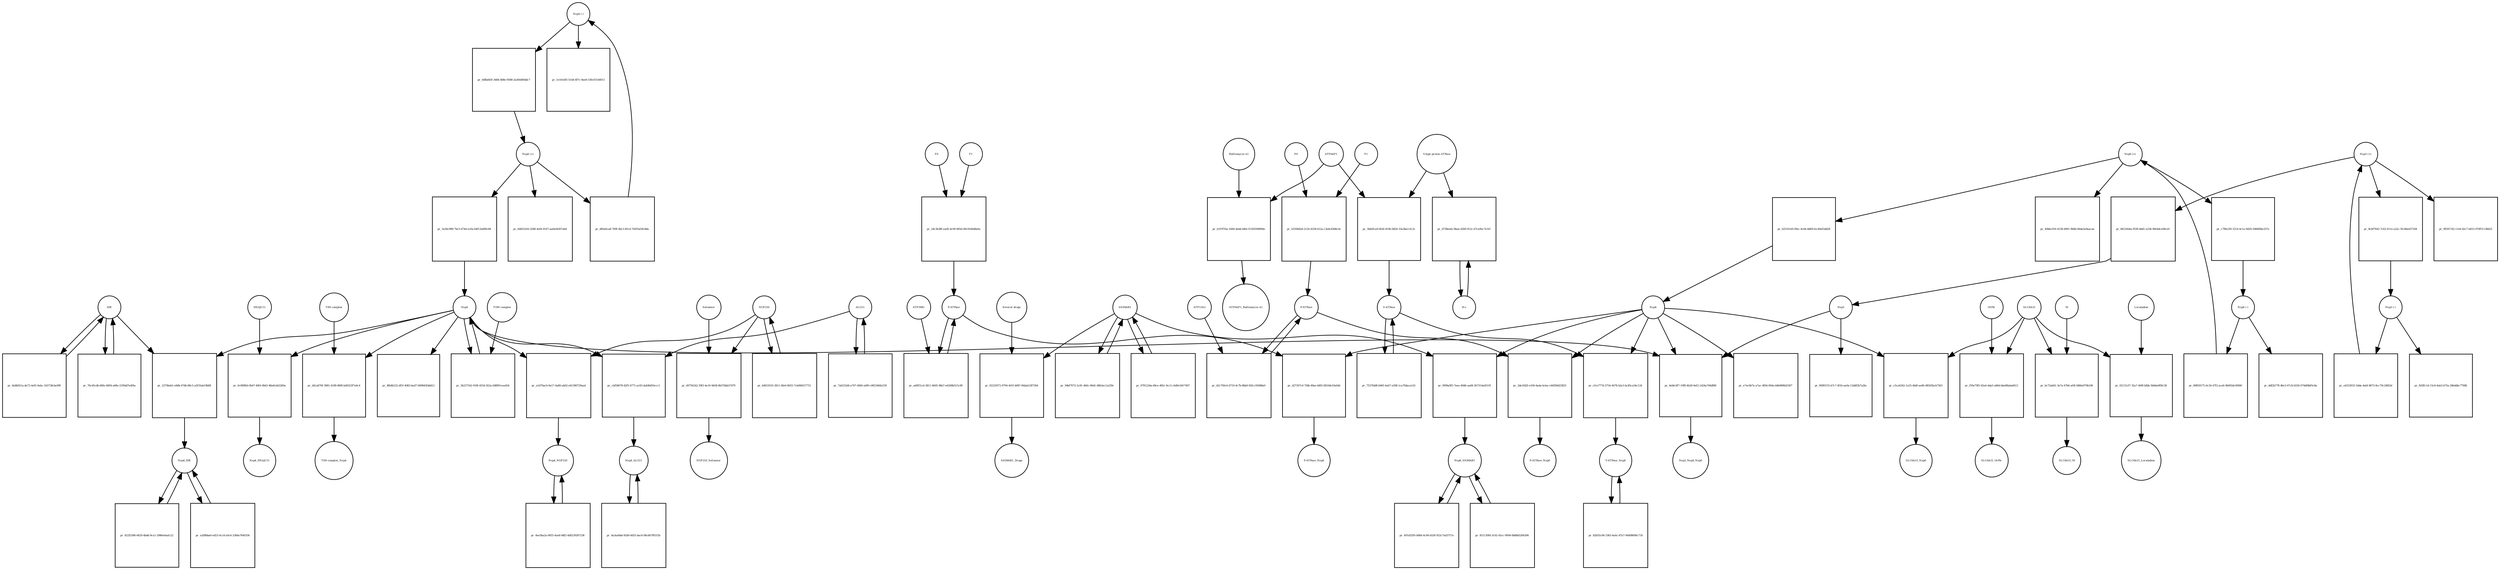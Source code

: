 strict digraph  {
"Nsp4 (-)" [annotation=urn_miriam_pubmed_32353859, bipartite=0, cls="nucleic acid feature", fontsize=4, label="Nsp4 (-)", shape=circle];
"pr_0dfbd45f-3484-468e-9588-2a3644f0ddc7" [annotation="", bipartite=1, cls=process, fontsize=4, label="pr_0dfbd45f-3484-468e-9588-2a3644f0ddc7", shape=square];
"Nsp4 (+)" [annotation=urn_miriam_pubmed_32353859, bipartite=0, cls="nucleic acid feature", fontsize=4, label="Nsp4 (+)", shape=circle];
"pr_5a56c989-7bc5-474d-a10a-b4f13a690c84" [annotation="", bipartite=1, cls=process, fontsize=4, label="pr_5a56c989-7bc5-474d-a10a-b4f13a690c84", shape=square];
Nsp4 [annotation="urn_miriam_ncbiprotein_BCD58761|urn_miriam_taxonomy_2697049", bipartite=0, cls=macromolecule, fontsize=4, label=Nsp4, shape=circle];
"pr_8fb4b232-df1f-4083-bed7-669845fddd12" [annotation="", bipartite=1, cls=process, fontsize=4, label="pr_8fb4b232-df1f-4083-bed7-669845fddd12", shape=square];
"pr_64651d16-2586-4ef4-9147-aa0a04307a6d" [annotation="", bipartite=1, cls=process, fontsize=4, label="pr_64651d16-2586-4ef4-9147-aa0a04307a6d", shape=square];
"pr_2270beb1-e8db-47db-88c5-a5f35ab19b88" [annotation="", bipartite=1, cls=process, fontsize=4, label="pr_2270beb1-e8db-47db-88c5-a5f35ab19b88", shape=square];
IDE [annotation="urn_miriam_uniprot_P14735|urn_miriam_pubmed_32353859|urn_miriam_doi_10.1210%2Fmend-4-8-1125|urn_miriam_taxonomy_10116", bipartite=0, cls=macromolecule, fontsize=4, label=IDE, shape=circle];
Nsp4_IDE [annotation="", bipartite=0, cls=complex, fontsize=4, label=Nsp4_IDE, shape=circle];
"pr_a2d9bba0-ed53-4c1d-a0c6-236be7640336" [annotation="", bipartite=1, cls=process, fontsize=4, label="pr_a2d9bba0-ed53-4c1d-a0c6-236be7640336", shape=square];
"pr_a1d70ac6-9a17-4a80-ab02-e61380729aad" [annotation="", bipartite=1, cls=process, fontsize=4, label="pr_a1d70ac6-9a17-4a80-ab02-e61380729aad", shape=square];
NUP210 [annotation="urn_miriam_uniprot_Q8TEM1|urn_miriam_pubmed_14517331", bipartite=0, cls=macromolecule, fontsize=4, label=NUP210, shape=circle];
Nsp4_NUP210 [annotation=urn_miriam_pubmed_14517331, bipartite=0, cls=complex, fontsize=4, label=Nsp4_NUP210, shape=circle];
"pr_822f2586-6429-4bdd-9ca1-2986e0aafc22" [annotation="", bipartite=1, cls=process, fontsize=4, label="pr_822f2586-6429-4bdd-9ca1-2986e0aafc22", shape=square];
"pr_0c6f0fb0-0b47-46f4-9b63-48a8cb42260a" [annotation="", bipartite=1, cls=process, fontsize=4, label="pr_0c6f0fb0-0b47-46f4-9b63-48a8cb42260a", shape=square];
DNAJC11 [annotation="urn_miriam_uniprot_Q9NVH1|urn_miriam_pubmed_32353859|urn_miriam_pubmed_25997101", bipartite=0, cls=macromolecule, fontsize=4, label=DNAJC11, shape=circle];
Nsp4_DNAJC11 [annotation="urn_miriam_pubmed_25997101|urn_miriam_pubmed_32353859", bipartite=0, cls=complex, fontsize=4, label=Nsp4_DNAJC11, shape=circle];
"pr_4ee5ba2a-0655-4ae8-9df2-4d0239287236" [annotation="", bipartite=1, cls=process, fontsize=4, label="pr_4ee5ba2a-0655-4ae8-9df2-4d0239287236", shape=square];
"pr_cbf58678-d2f5-4771-ac83-dafd6d50ccc1" [annotation="", bipartite=1, cls=process, fontsize=4, label="pr_cbf58678-d2f5-4771-ac83-dafd6d50ccc1", shape=square];
ALG11 [annotation="urn_miriam_uniprot_Q2TAA5|urn_miriam_pubmed_20080937", bipartite=0, cls=macromolecule, fontsize=4, label=ALG11, shape=circle];
Nsp4_ALG11 [annotation=urn_miriam_pubmed_20080937, bipartite=0, cls=complex, fontsize=4, label=Nsp4_ALG11, shape=circle];
"pr_d85a6ca8-709f-4bc3-85cd-7d393a59c8da" [annotation="", bipartite=1, cls=process, fontsize=4, label="pr_d85a6ca8-709f-4bc3-85cd-7d393a59c8da", shape=square];
"pr_1e10cbf5-5144-4f7c-9ae6-530cf3144913" [annotation="", bipartite=1, cls=process, fontsize=4, label="pr_1e10cbf5-5144-4f7c-9ae6-530cf3144913", shape=square];
"Nsp6 (-)" [annotation=urn_miriam_pubmed_32353859, bipartite=0, cls="nucleic acid feature", fontsize=4, label="Nsp6 (-)", shape=circle];
"pr_89859175-0c34-47f2-ace6-9b092dc9f480" [annotation="", bipartite=1, cls=process, fontsize=4, label="pr_89859175-0c34-47f2-ace6-9b092dc9f480", shape=square];
"Nsp6 (+)" [annotation=urn_miriam_pubmed_32353859, bipartite=0, cls="nucleic acid feature", fontsize=4, label="Nsp6 (+)", shape=circle];
"pr_625101d5-f9ec-4c64-8d69-fec40ef2dd28" [annotation="", bipartite=1, cls=process, fontsize=4, label="pr_625101d5-f9ec-4c64-8d69-fec40ef2dd28", shape=square];
Nsp6 [annotation="urn_miriam_taxonomy_2697049|urn_miriam_pubmed_32353859", bipartite=0, cls=macromolecule, fontsize=4, label=Nsp6, shape=circle];
"pr_e7ec6b7a-a7ac-4f04-904a-b6b9896d3307" [annotation="", bipartite=1, cls=process, fontsize=4, label="pr_e7ec6b7a-a7ac-4f04-904a-b6b9896d3307", shape=square];
"pr_40bbc916-4138-4961-9b8b-06da5a9aacae" [annotation="", bipartite=1, cls=process, fontsize=4, label="pr_40bbc916-4138-4961-9b8b-06da5a9aacae", shape=square];
"pr_d27307c0-7fdb-49ae-b8f3-0810dc03af4d" [annotation="", bipartite=1, cls=process, fontsize=4, label="pr_d27307c0-7fdb-49ae-b8f3-0810dc03af4d", shape=square];
"F-ATPase" [annotation=urn_miriam_uniprot_O75964, bipartite=0, cls=complex, fontsize=4, label="F-ATPase", shape=circle];
"F-ATPase_Nsp6" [annotation="", bipartite=0, cls=complex, fontsize=4, label="F-ATPase_Nsp6", shape=circle];
"pr_3de1fd2f-e100-4ada-bcba-c44958d23825" [annotation="", bipartite=1, cls=process, fontsize=4, label="pr_3de1fd2f-e100-4ada-bcba-c44958d23825", shape=square];
"P-ATPase" [annotation="", bipartite=0, cls=complex, fontsize=4, label="P-ATPase", shape=circle];
"P-ATPase_Nsp6" [annotation="", bipartite=0, cls=complex, fontsize=4, label="P-ATPase_Nsp6", shape=circle];
"pr_f999a9f5-7eee-49d6-aa68-3b7314ed5191" [annotation="", bipartite=1, cls=process, fontsize=4, label="pr_f999a9f5-7eee-49d6-aa68-3b7314ed5191", shape=square];
SIGMAR1 [annotation="urn_miriam_uniprot_Q99720|urn_miriam_doi_10.1074%2Fjbc.272.43.27107|urn_miriam_pubmed_32353859|urn_miriam_pubmed_10406945", bipartite=0, cls=macromolecule, fontsize=4, label=SIGMAR1, shape=circle];
Nsp6_SIGMAR1 [annotation=urn_miriam_pubmed_10406945, bipartite=0, cls=complex, fontsize=4, label=Nsp6_SIGMAR1, shape=circle];
"pr_851130fd-3c92-45cc-9094-6b88d5266306" [annotation="", bipartite=1, cls=process, fontsize=4, label="pr_851130fd-3c92-45cc-9094-6b88d5266306", shape=square];
"pr_cfce777d-5754-4478-b2e3-bc85ca54c124" [annotation="", bipartite=1, cls=process, fontsize=4, label="pr_cfce777d-5754-4478-b2e3-bc85ca54c124", shape=square];
"V-ATPase" [annotation=urn_miriam_uniprot_Q15904, bipartite=0, cls=complex, fontsize=4, label="V-ATPase", shape=circle];
"V-ATPase_Nsp6" [annotation=urn_miriam_uniprot_Q15904, bipartite=0, cls=complex, fontsize=4, label="V-ATPase_Nsp6", shape=circle];
"pr_c78fe291-f214-4c1a-9d29-5066f6be337e" [annotation="", bipartite=1, cls=process, fontsize=4, label="pr_c78fe291-f214-4c1a-9d29-5066f6be337e", shape=square];
"pr_ddf2b778-4bc5-47c8-b556-074d68bf5c8a" [annotation="", bipartite=1, cls=process, fontsize=4, label="pr_ddf2b778-4bc5-47c8-b556-074d68bf5c8a", shape=square];
"pr_d41a876f-3981-4189-86f8-bd5023f7a4c4" [annotation="", bipartite=1, cls=process, fontsize=4, label="pr_d41a876f-3981-4189-86f8-bd5023f7a4c4", shape=square];
"TIM complex" [annotation="", bipartite=0, cls=complex, fontsize=4, label="TIM complex", shape=circle];
"TIM complex_Nsp4" [annotation=urn_miriam_pubmed_32353859, bipartite=0, cls=complex, fontsize=4, label="TIM complex_Nsp4", shape=circle];
"pr_8a8b921a-de72-4ef5-9abc-1b5738cbe99f" [annotation="", bipartite=1, cls=process, fontsize=4, label="pr_8a8b921a-de72-4ef5-9abc-1b5738cbe99f", shape=square];
"Nsp3 (-)" [annotation=urn_miriam_pubmed_32353859, bipartite=0, cls="nucleic acid feature", fontsize=4, label="Nsp3 (-)", shape=circle];
"pr_e4333033-5dde-4ebf-8673-8cc79c24f62d" [annotation="", bipartite=1, cls=process, fontsize=4, label="pr_e4333033-5dde-4ebf-8673-8cc79c24f62d", shape=square];
"Nsp3 (+)" [annotation=urn_miriam_pubmed_32353859, bipartite=0, cls="nucleic acid feature", fontsize=4, label="Nsp3 (+)", shape=circle];
"pr_8cbf7642-7c62-411e-a22c-5fc48a437204" [annotation="", bipartite=1, cls=process, fontsize=4, label="pr_8cbf7642-7c62-411e-a22c-5fc48a437204", shape=square];
"pr_86120e6a-f039-4dd1-a236-90e6dce96ce0" [annotation="", bipartite=1, cls=process, fontsize=4, label="pr_86120e6a-f039-4dd1-a236-90e6dce96ce0", shape=square];
Nsp3 [annotation="urn_miriam_taxonomy_2697049|urn_miriam_pubmed_32353859", bipartite=0, cls=macromolecule, fontsize=4, label=Nsp3, shape=circle];
"pr_fb5ffc1d-15c8-4ab3-b75a-28b4dbc7768b" [annotation="", bipartite=1, cls=process, fontsize=4, label="pr_fb5ffc1d-15c8-4ab3-b75a-28b4dbc7768b", shape=square];
"pr_9f5917d2-11e6-42c7-b815-070f51138d25" [annotation="", bipartite=1, cls=process, fontsize=4, label="pr_9f5917d2-11e6-42c7-b815-070f51138d25", shape=square];
"pr_f60f0155-b7c7-4f1b-ae0a-12ddf2b7a2bc" [annotation="", bipartite=1, cls=process, fontsize=4, label="pr_f60f0155-b7c7-4f1b-ae0a-12ddf2b7a2bc", shape=square];
"pr_4ebfc6f7-19f8-4b28-9ef2-1d24a704df88" [annotation="", bipartite=1, cls=process, fontsize=4, label="pr_4ebfc6f7-19f8-4b28-9ef2-1d24a704df88", shape=square];
Nsp3_Nsp4_Nsp6 [annotation="urn_miriam_pubmed_32353859|urn_miriam_pubmed_29128390|urn_miriam_doi_10.1016%2Fj.virol.2017.07.019|urn_miriam_taxonomy_694009", bipartite=0, cls=complex, fontsize=4, label=Nsp3_Nsp4_Nsp6, shape=circle];
"pr_49756242-59f3-4e10-9d38-8b57bbb37d79" [annotation="", bipartite=1, cls=process, fontsize=4, label="pr_49756242-59f3-4e10-9d38-8b57bbb37d79", shape=square];
Selinexor [annotation=urn_miriam_pubmed_32353859, bipartite=0, cls="simple chemical", fontsize=4, label=Selinexor, shape=circle];
NUP210_Selinexor [annotation=urn_miriam_pubmed_32353859, bipartite=0, cls=complex, fontsize=4, label=NUP210_Selinexor, shape=circle];
"pr_c5ca0242-1e25-4bdf-ae66-08565bcb7363" [annotation="", bipartite=1, cls=process, fontsize=4, label="pr_c5ca0242-1e25-4bdf-ae66-08565bcb7363", shape=square];
SLC6A15 [annotation="urn_miriam_pubmed_32353859|urn_miriam_uniprot_Q8IY34", bipartite=0, cls=macromolecule, fontsize=4, label=SLC6A15, shape=circle];
SLC6A15_Nsp6 [annotation=urn_miriam_pubmed_32353859, bipartite=0, cls=complex, fontsize=4, label=SLC6A15_Nsp6, shape=circle];
"pr_f59e79f5-65a4-4da5-a86d-bbe88aba6613" [annotation="", bipartite=1, cls=process, fontsize=4, label="pr_f59e79f5-65a4-4da5-a86d-bbe88aba6613", shape=square];
Orf9c [annotation=urn_miriam_taxonomy_2697049, bipartite=0, cls=macromolecule, fontsize=4, label=Orf9c, shape=circle];
SLC6A15_Orf9c [annotation=urn_miriam_pubmed_32353859, bipartite=0, cls=complex, fontsize=4, label=SLC6A15_Orf9c, shape=circle];
"pr_bc72ab61-3e7a-47b6-af4f-fd86a970b186" [annotation="", bipartite=1, cls=process, fontsize=4, label="pr_bc72ab61-3e7a-47b6-af4f-fd86a970b186", shape=square];
M [annotation=urn_miriam_taxonomy_2697049, bipartite=0, cls=macromolecule, fontsize=4, label=M, shape=circle];
SLC6A15_M [annotation=urn_miriam_pubmed_32353859, bipartite=0, cls=complex, fontsize=4, label=SLC6A15_M, shape=circle];
"pr_02115cf7-32a7-460f-bfbb-5b8de0f0fc58" [annotation="", bipartite=1, cls=process, fontsize=4, label="pr_02115cf7-32a7-460f-bfbb-5b8de0f0fc58", shape=square];
Loratadine [annotation=urn_miriam_pubmed_123134323, bipartite=0, cls="simple chemical", fontsize=4, label=Loratadine, shape=circle];
SLC6A15_Loratadine [annotation="", bipartite=0, cls=complex, fontsize=4, label=SLC6A15_Loratadine, shape=circle];
ATP6AP1 [annotation="urn_miriam_uniprot_Q15904|urn_miriam_pubmed_27231034", bipartite=0, cls=macromolecule, fontsize=4, label=ATP6AP1, shape=circle];
"pr_b197f35a-1684-4a6d-b4fe-f1505598994e" [annotation="", bipartite=1, cls=process, fontsize=4, label="pr_b197f35a-1684-4a6d-b4fe-f1505598994e", shape=square];
"Bafilomycin A1" [annotation="", bipartite=0, cls="simple chemical", fontsize=4, label="Bafilomycin A1", shape=circle];
"ATP6AP1_Bafilomycin A1" [annotation="", bipartite=0, cls=complex, fontsize=4, label="ATP6AP1_Bafilomycin A1", shape=circle];
"Several drugs" [annotation="", bipartite=0, cls="simple chemical", fontsize=4, label="Several drugs", shape=circle];
"pr_92225972-9794-401f-b987-f6dab1287304" [annotation="", bipartite=1, cls=process, fontsize=4, label="pr_92225972-9794-401f-b987-f6dab1287304", shape=square];
SIGMAR1_Drugs [annotation=urn_miriam_pubmed_32353859, bipartite=0, cls=complex, fontsize=4, label=SIGMAR1_Drugs, shape=circle];
"pr_3b227542-918f-4554-922a-0df891cea434" [annotation="", bipartite=1, cls=process, fontsize=4, label="pr_3b227542-918f-4554-922a-0df891cea434", shape=square];
"TOM complex" [annotation="", bipartite=0, cls=complex, fontsize=4, label="TOM complex", shape=circle];
ATP13A3 [annotation=urn_miriam_uniprot_Q9H7F0, bipartite=0, cls=macromolecule, fontsize=4, label=ATP13A3, shape=circle];
"pr_d2c700c4-6719-4c7b-8bb9-92fcc93088a0" [annotation="", bipartite=1, cls=process, fontsize=4, label="pr_d2c700c4-6719-4c7b-8bb9-92fcc93088a0", shape=square];
P1 [annotation="", bipartite=0, cls=complex, fontsize=4, label=P1, shape=circle];
"pr_0335b82d-2124-4258-b12a-c3ebc8366c4c" [annotation="", bipartite=1, cls=process, fontsize=4, label="pr_0335b82d-2124-4258-b12a-c3ebc8366c4c", shape=square];
P0 [annotation="", bipartite=0, cls=complex, fontsize=4, label=P0, shape=circle];
"pr_6d019103-3811-4fe0-8055-7cb084537731" [annotation="", bipartite=1, cls=process, fontsize=4, label="pr_6d019103-3811-4fe0-8055-7cb084537731", shape=square];
"pr_76cd5cdb-86fa-4804-a68e-21f0dd7e4f4a" [annotation="", bipartite=1, cls=process, fontsize=4, label="pr_76cd5cdb-86fa-4804-a68e-21f0dd7e4f4a", shape=square];
"pr_94bf7072-2c81-460c-86d1-68b3ec1a239c" [annotation="", bipartite=1, cls=process, fontsize=4, label="pr_94bf7072-2c81-460c-86d1-68b3ec1a239c", shape=square];
"pr_978123da-d9ce-4fb1-9cc5-c6d9c0d17407" [annotation="", bipartite=1, cls=process, fontsize=4, label="pr_978123da-d9ce-4fb1-9cc5-c6d9c0d17407", shape=square];
"pr_491d3295-b684-4c94-b526-952c7ad3757a" [annotation="", bipartite=1, cls=process, fontsize=4, label="pr_491d3295-b684-4c94-b526-952c7ad3757a", shape=square];
"pr_4a3aa6bd-92d9-4d55-bac6-08cd67f8315b" [annotation="", bipartite=1, cls=process, fontsize=4, label="pr_4a3aa6bd-92d9-4d55-bac6-08cd67f8315b", shape=square];
"pr_7a6232d4-a767-49d5-a6f9-c805346fa539" [annotation="", bipartite=1, cls=process, fontsize=4, label="pr_7a6232d4-a767-49d5-a6f9-c805346fa539", shape=square];
"H+" [annotation="urn_miriam_obo.chebi_CHEBI%3A15378", bipartite=0, cls="simple chemical", fontsize=4, label="H+", shape=circle];
"pr_d738eafa-9bae-4200-912c-67ca9ec7e31f" [annotation="", bipartite=1, cls=process, fontsize=4, label="pr_d738eafa-9bae-4200-912c-67ca9ec7e31f", shape=square];
"V-type proton ATPase" [annotation="urn_miriam_obo.go_GO%3A0046611", bipartite=0, cls=complex, fontsize=4, label="V-type proton ATPase", shape=circle];
"pr_5bb5fca9-0fa9-410b-9d24-33a3beccfc2c" [annotation="", bipartite=1, cls=process, fontsize=4, label="pr_5bb5fca9-0fa9-410b-9d24-33a3beccfc2c", shape=square];
"pr_7537fdd8-b945-4a67-a598-1ca70daca141" [annotation="", bipartite=1, cls=process, fontsize=4, label="pr_7537fdd8-b945-4a67-a598-1ca70daca141", shape=square];
"pr_82b55c06-3363-4a4c-87a7-94408606c718" [annotation="", bipartite=1, cls=process, fontsize=4, label="pr_82b55c06-3363-4a4c-87a7-94408606c718", shape=square];
ATP5MG [annotation=urn_miriam_uniprot_O75964, bipartite=0, cls=macromolecule, fontsize=4, label=ATP5MG, shape=circle];
"pr_ad0f51cd-3811-4605-9bb7-e6208b515c99" [annotation="", bipartite=1, cls=process, fontsize=4, label="pr_ad0f51cd-3811-4605-9bb7-e6208b515c99", shape=square];
F1 [annotation="", bipartite=0, cls=complex, fontsize=4, label=F1, shape=circle];
"pr_24c3b38f-ead5-4c09-965d-00c9166d6e6a" [annotation="", bipartite=1, cls=process, fontsize=4, label="pr_24c3b38f-ead5-4c09-965d-00c9166d6e6a", shape=square];
F0 [annotation="", bipartite=0, cls=complex, fontsize=4, label=F0, shape=circle];
"Nsp4 (-)" -> "pr_0dfbd45f-3484-468e-9588-2a3644f0ddc7"  [annotation="", interaction_type=consumption];
"Nsp4 (-)" -> "pr_1e10cbf5-5144-4f7c-9ae6-530cf3144913"  [annotation="", interaction_type=consumption];
"pr_0dfbd45f-3484-468e-9588-2a3644f0ddc7" -> "Nsp4 (+)"  [annotation="", interaction_type=production];
"Nsp4 (+)" -> "pr_5a56c989-7bc5-474d-a10a-b4f13a690c84"  [annotation="", interaction_type=consumption];
"Nsp4 (+)" -> "pr_64651d16-2586-4ef4-9147-aa0a04307a6d"  [annotation="", interaction_type=consumption];
"Nsp4 (+)" -> "pr_d85a6ca8-709f-4bc3-85cd-7d393a59c8da"  [annotation="", interaction_type=consumption];
"pr_5a56c989-7bc5-474d-a10a-b4f13a690c84" -> Nsp4  [annotation="", interaction_type=production];
Nsp4 -> "pr_8fb4b232-df1f-4083-bed7-669845fddd12"  [annotation="", interaction_type=consumption];
Nsp4 -> "pr_2270beb1-e8db-47db-88c5-a5f35ab19b88"  [annotation="", interaction_type=consumption];
Nsp4 -> "pr_a1d70ac6-9a17-4a80-ab02-e61380729aad"  [annotation="", interaction_type=consumption];
Nsp4 -> "pr_0c6f0fb0-0b47-46f4-9b63-48a8cb42260a"  [annotation="", interaction_type=consumption];
Nsp4 -> "pr_cbf58678-d2f5-4771-ac83-dafd6d50ccc1"  [annotation="", interaction_type=consumption];
Nsp4 -> "pr_d41a876f-3981-4189-86f8-bd5023f7a4c4"  [annotation="", interaction_type=consumption];
Nsp4 -> "pr_4ebfc6f7-19f8-4b28-9ef2-1d24a704df88"  [annotation="", interaction_type=consumption];
Nsp4 -> "pr_3b227542-918f-4554-922a-0df891cea434"  [annotation="", interaction_type=consumption];
"pr_2270beb1-e8db-47db-88c5-a5f35ab19b88" -> Nsp4_IDE  [annotation="", interaction_type=production];
IDE -> "pr_2270beb1-e8db-47db-88c5-a5f35ab19b88"  [annotation="", interaction_type=consumption];
IDE -> "pr_8a8b921a-de72-4ef5-9abc-1b5738cbe99f"  [annotation="", interaction_type=consumption];
IDE -> "pr_76cd5cdb-86fa-4804-a68e-21f0dd7e4f4a"  [annotation="", interaction_type=consumption];
Nsp4_IDE -> "pr_a2d9bba0-ed53-4c1d-a0c6-236be7640336"  [annotation="", interaction_type=consumption];
Nsp4_IDE -> "pr_822f2586-6429-4bdd-9ca1-2986e0aafc22"  [annotation="", interaction_type=consumption];
"pr_a2d9bba0-ed53-4c1d-a0c6-236be7640336" -> Nsp4_IDE  [annotation="", interaction_type=production];
"pr_a1d70ac6-9a17-4a80-ab02-e61380729aad" -> Nsp4_NUP210  [annotation="", interaction_type=production];
NUP210 -> "pr_a1d70ac6-9a17-4a80-ab02-e61380729aad"  [annotation="", interaction_type=consumption];
NUP210 -> "pr_49756242-59f3-4e10-9d38-8b57bbb37d79"  [annotation="", interaction_type=consumption];
NUP210 -> "pr_6d019103-3811-4fe0-8055-7cb084537731"  [annotation="", interaction_type=consumption];
Nsp4_NUP210 -> "pr_4ee5ba2a-0655-4ae8-9df2-4d0239287236"  [annotation="", interaction_type=consumption];
"pr_822f2586-6429-4bdd-9ca1-2986e0aafc22" -> Nsp4_IDE  [annotation="", interaction_type=production];
"pr_0c6f0fb0-0b47-46f4-9b63-48a8cb42260a" -> Nsp4_DNAJC11  [annotation="", interaction_type=production];
DNAJC11 -> "pr_0c6f0fb0-0b47-46f4-9b63-48a8cb42260a"  [annotation="", interaction_type=consumption];
"pr_4ee5ba2a-0655-4ae8-9df2-4d0239287236" -> Nsp4_NUP210  [annotation="", interaction_type=production];
"pr_cbf58678-d2f5-4771-ac83-dafd6d50ccc1" -> Nsp4_ALG11  [annotation="", interaction_type=production];
ALG11 -> "pr_cbf58678-d2f5-4771-ac83-dafd6d50ccc1"  [annotation="", interaction_type=consumption];
ALG11 -> "pr_7a6232d4-a767-49d5-a6f9-c805346fa539"  [annotation="", interaction_type=consumption];
Nsp4_ALG11 -> "pr_4a3aa6bd-92d9-4d55-bac6-08cd67f8315b"  [annotation="", interaction_type=consumption];
"pr_d85a6ca8-709f-4bc3-85cd-7d393a59c8da" -> "Nsp4 (-)"  [annotation="", interaction_type=production];
"Nsp6 (-)" -> "pr_89859175-0c34-47f2-ace6-9b092dc9f480"  [annotation="", interaction_type=consumption];
"Nsp6 (-)" -> "pr_ddf2b778-4bc5-47c8-b556-074d68bf5c8a"  [annotation="", interaction_type=consumption];
"pr_89859175-0c34-47f2-ace6-9b092dc9f480" -> "Nsp6 (+)"  [annotation="", interaction_type=production];
"Nsp6 (+)" -> "pr_625101d5-f9ec-4c64-8d69-fec40ef2dd28"  [annotation="", interaction_type=consumption];
"Nsp6 (+)" -> "pr_40bbc916-4138-4961-9b8b-06da5a9aacae"  [annotation="", interaction_type=consumption];
"Nsp6 (+)" -> "pr_c78fe291-f214-4c1a-9d29-5066f6be337e"  [annotation="", interaction_type=consumption];
"pr_625101d5-f9ec-4c64-8d69-fec40ef2dd28" -> Nsp6  [annotation="", interaction_type=production];
Nsp6 -> "pr_e7ec6b7a-a7ac-4f04-904a-b6b9896d3307"  [annotation="", interaction_type=consumption];
Nsp6 -> "pr_d27307c0-7fdb-49ae-b8f3-0810dc03af4d"  [annotation="", interaction_type=consumption];
Nsp6 -> "pr_3de1fd2f-e100-4ada-bcba-c44958d23825"  [annotation="", interaction_type=consumption];
Nsp6 -> "pr_f999a9f5-7eee-49d6-aa68-3b7314ed5191"  [annotation="", interaction_type=consumption];
Nsp6 -> "pr_cfce777d-5754-4478-b2e3-bc85ca54c124"  [annotation="", interaction_type=consumption];
Nsp6 -> "pr_4ebfc6f7-19f8-4b28-9ef2-1d24a704df88"  [annotation="", interaction_type=consumption];
Nsp6 -> "pr_c5ca0242-1e25-4bdf-ae66-08565bcb7363"  [annotation="", interaction_type=consumption];
"pr_d27307c0-7fdb-49ae-b8f3-0810dc03af4d" -> "F-ATPase_Nsp6"  [annotation="", interaction_type=production];
"F-ATPase" -> "pr_d27307c0-7fdb-49ae-b8f3-0810dc03af4d"  [annotation="", interaction_type=consumption];
"F-ATPase" -> "pr_ad0f51cd-3811-4605-9bb7-e6208b515c99"  [annotation="", interaction_type=consumption];
"pr_3de1fd2f-e100-4ada-bcba-c44958d23825" -> "P-ATPase_Nsp6"  [annotation="", interaction_type=production];
"P-ATPase" -> "pr_3de1fd2f-e100-4ada-bcba-c44958d23825"  [annotation="", interaction_type=consumption];
"P-ATPase" -> "pr_d2c700c4-6719-4c7b-8bb9-92fcc93088a0"  [annotation="", interaction_type=consumption];
"pr_f999a9f5-7eee-49d6-aa68-3b7314ed5191" -> Nsp6_SIGMAR1  [annotation="", interaction_type=production];
SIGMAR1 -> "pr_f999a9f5-7eee-49d6-aa68-3b7314ed5191"  [annotation="", interaction_type=consumption];
SIGMAR1 -> "pr_92225972-9794-401f-b987-f6dab1287304"  [annotation="", interaction_type=consumption];
SIGMAR1 -> "pr_94bf7072-2c81-460c-86d1-68b3ec1a239c"  [annotation="", interaction_type=consumption];
SIGMAR1 -> "pr_978123da-d9ce-4fb1-9cc5-c6d9c0d17407"  [annotation="", interaction_type=consumption];
Nsp6_SIGMAR1 -> "pr_851130fd-3c92-45cc-9094-6b88d5266306"  [annotation="", interaction_type=consumption];
Nsp6_SIGMAR1 -> "pr_491d3295-b684-4c94-b526-952c7ad3757a"  [annotation="", interaction_type=consumption];
"pr_851130fd-3c92-45cc-9094-6b88d5266306" -> Nsp6_SIGMAR1  [annotation="", interaction_type=production];
"pr_cfce777d-5754-4478-b2e3-bc85ca54c124" -> "V-ATPase_Nsp6"  [annotation="", interaction_type=production];
"V-ATPase" -> "pr_cfce777d-5754-4478-b2e3-bc85ca54c124"  [annotation="", interaction_type=consumption];
"V-ATPase" -> "pr_7537fdd8-b945-4a67-a598-1ca70daca141"  [annotation="", interaction_type=consumption];
"V-ATPase_Nsp6" -> "pr_82b55c06-3363-4a4c-87a7-94408606c718"  [annotation="", interaction_type=consumption];
"pr_c78fe291-f214-4c1a-9d29-5066f6be337e" -> "Nsp6 (-)"  [annotation="", interaction_type=production];
"pr_d41a876f-3981-4189-86f8-bd5023f7a4c4" -> "TIM complex_Nsp4"  [annotation="", interaction_type=production];
"TIM complex" -> "pr_d41a876f-3981-4189-86f8-bd5023f7a4c4"  [annotation="", interaction_type=consumption];
"pr_8a8b921a-de72-4ef5-9abc-1b5738cbe99f" -> IDE  [annotation="", interaction_type=production];
"Nsp3 (-)" -> "pr_e4333033-5dde-4ebf-8673-8cc79c24f62d"  [annotation="", interaction_type=consumption];
"Nsp3 (-)" -> "pr_fb5ffc1d-15c8-4ab3-b75a-28b4dbc7768b"  [annotation="", interaction_type=consumption];
"pr_e4333033-5dde-4ebf-8673-8cc79c24f62d" -> "Nsp3 (+)"  [annotation="", interaction_type=production];
"Nsp3 (+)" -> "pr_8cbf7642-7c62-411e-a22c-5fc48a437204"  [annotation="", interaction_type=consumption];
"Nsp3 (+)" -> "pr_86120e6a-f039-4dd1-a236-90e6dce96ce0"  [annotation="", interaction_type=consumption];
"Nsp3 (+)" -> "pr_9f5917d2-11e6-42c7-b815-070f51138d25"  [annotation="", interaction_type=consumption];
"pr_8cbf7642-7c62-411e-a22c-5fc48a437204" -> "Nsp3 (-)"  [annotation="", interaction_type=production];
"pr_86120e6a-f039-4dd1-a236-90e6dce96ce0" -> Nsp3  [annotation="", interaction_type=production];
Nsp3 -> "pr_f60f0155-b7c7-4f1b-ae0a-12ddf2b7a2bc"  [annotation="", interaction_type=consumption];
Nsp3 -> "pr_4ebfc6f7-19f8-4b28-9ef2-1d24a704df88"  [annotation="", interaction_type=consumption];
"pr_4ebfc6f7-19f8-4b28-9ef2-1d24a704df88" -> Nsp3_Nsp4_Nsp6  [annotation="", interaction_type=production];
"pr_49756242-59f3-4e10-9d38-8b57bbb37d79" -> NUP210_Selinexor  [annotation="", interaction_type=production];
Selinexor -> "pr_49756242-59f3-4e10-9d38-8b57bbb37d79"  [annotation="", interaction_type=consumption];
"pr_c5ca0242-1e25-4bdf-ae66-08565bcb7363" -> SLC6A15_Nsp6  [annotation="", interaction_type=production];
SLC6A15 -> "pr_c5ca0242-1e25-4bdf-ae66-08565bcb7363"  [annotation="", interaction_type=consumption];
SLC6A15 -> "pr_f59e79f5-65a4-4da5-a86d-bbe88aba6613"  [annotation="", interaction_type=consumption];
SLC6A15 -> "pr_bc72ab61-3e7a-47b6-af4f-fd86a970b186"  [annotation="", interaction_type=consumption];
SLC6A15 -> "pr_02115cf7-32a7-460f-bfbb-5b8de0f0fc58"  [annotation="", interaction_type=consumption];
"pr_f59e79f5-65a4-4da5-a86d-bbe88aba6613" -> SLC6A15_Orf9c  [annotation="", interaction_type=production];
Orf9c -> "pr_f59e79f5-65a4-4da5-a86d-bbe88aba6613"  [annotation="", interaction_type=consumption];
"pr_bc72ab61-3e7a-47b6-af4f-fd86a970b186" -> SLC6A15_M  [annotation="", interaction_type=production];
M -> "pr_bc72ab61-3e7a-47b6-af4f-fd86a970b186"  [annotation="", interaction_type=consumption];
"pr_02115cf7-32a7-460f-bfbb-5b8de0f0fc58" -> SLC6A15_Loratadine  [annotation="", interaction_type=production];
Loratadine -> "pr_02115cf7-32a7-460f-bfbb-5b8de0f0fc58"  [annotation="", interaction_type=consumption];
ATP6AP1 -> "pr_b197f35a-1684-4a6d-b4fe-f1505598994e"  [annotation="", interaction_type=consumption];
ATP6AP1 -> "pr_5bb5fca9-0fa9-410b-9d24-33a3beccfc2c"  [annotation="", interaction_type=consumption];
"pr_b197f35a-1684-4a6d-b4fe-f1505598994e" -> "ATP6AP1_Bafilomycin A1"  [annotation="", interaction_type=production];
"Bafilomycin A1" -> "pr_b197f35a-1684-4a6d-b4fe-f1505598994e"  [annotation="", interaction_type=consumption];
"Several drugs" -> "pr_92225972-9794-401f-b987-f6dab1287304"  [annotation="", interaction_type=consumption];
"pr_92225972-9794-401f-b987-f6dab1287304" -> SIGMAR1_Drugs  [annotation="", interaction_type=production];
"pr_3b227542-918f-4554-922a-0df891cea434" -> Nsp4  [annotation="", interaction_type=production];
"TOM complex" -> "pr_3b227542-918f-4554-922a-0df891cea434"  [annotation="urn_miriam_pubmed_32353859|urn_miriam_taxonomy_2697049", interaction_type=stimulation];
ATP13A3 -> "pr_d2c700c4-6719-4c7b-8bb9-92fcc93088a0"  [annotation="", interaction_type=consumption];
"pr_d2c700c4-6719-4c7b-8bb9-92fcc93088a0" -> "P-ATPase"  [annotation="", interaction_type=production];
P1 -> "pr_0335b82d-2124-4258-b12a-c3ebc8366c4c"  [annotation="", interaction_type=consumption];
"pr_0335b82d-2124-4258-b12a-c3ebc8366c4c" -> "P-ATPase"  [annotation="", interaction_type=production];
P0 -> "pr_0335b82d-2124-4258-b12a-c3ebc8366c4c"  [annotation="", interaction_type=consumption];
"pr_6d019103-3811-4fe0-8055-7cb084537731" -> NUP210  [annotation="", interaction_type=production];
"pr_76cd5cdb-86fa-4804-a68e-21f0dd7e4f4a" -> IDE  [annotation="", interaction_type=production];
"pr_94bf7072-2c81-460c-86d1-68b3ec1a239c" -> SIGMAR1  [annotation="", interaction_type=production];
"pr_978123da-d9ce-4fb1-9cc5-c6d9c0d17407" -> SIGMAR1  [annotation="", interaction_type=production];
"pr_491d3295-b684-4c94-b526-952c7ad3757a" -> Nsp6_SIGMAR1  [annotation="", interaction_type=production];
"pr_4a3aa6bd-92d9-4d55-bac6-08cd67f8315b" -> Nsp4_ALG11  [annotation="", interaction_type=production];
"pr_7a6232d4-a767-49d5-a6f9-c805346fa539" -> ALG11  [annotation="", interaction_type=production];
"H+" -> "pr_d738eafa-9bae-4200-912c-67ca9ec7e31f"  [annotation="", interaction_type=consumption];
"pr_d738eafa-9bae-4200-912c-67ca9ec7e31f" -> "H+"  [annotation="", interaction_type=production];
"V-type proton ATPase" -> "pr_d738eafa-9bae-4200-912c-67ca9ec7e31f"  [annotation=urn_miriam_pubmed_22335796, interaction_type=catalysis];
"V-type proton ATPase" -> "pr_5bb5fca9-0fa9-410b-9d24-33a3beccfc2c"  [annotation="", interaction_type=consumption];
"pr_5bb5fca9-0fa9-410b-9d24-33a3beccfc2c" -> "V-ATPase"  [annotation="", interaction_type=production];
"pr_7537fdd8-b945-4a67-a598-1ca70daca141" -> "V-ATPase"  [annotation="", interaction_type=production];
"pr_82b55c06-3363-4a4c-87a7-94408606c718" -> "V-ATPase_Nsp6"  [annotation="", interaction_type=production];
ATP5MG -> "pr_ad0f51cd-3811-4605-9bb7-e6208b515c99"  [annotation="", interaction_type=consumption];
"pr_ad0f51cd-3811-4605-9bb7-e6208b515c99" -> "F-ATPase"  [annotation="", interaction_type=production];
F1 -> "pr_24c3b38f-ead5-4c09-965d-00c9166d6e6a"  [annotation="", interaction_type=consumption];
"pr_24c3b38f-ead5-4c09-965d-00c9166d6e6a" -> "F-ATPase"  [annotation="", interaction_type=production];
F0 -> "pr_24c3b38f-ead5-4c09-965d-00c9166d6e6a"  [annotation="", interaction_type=consumption];
}
